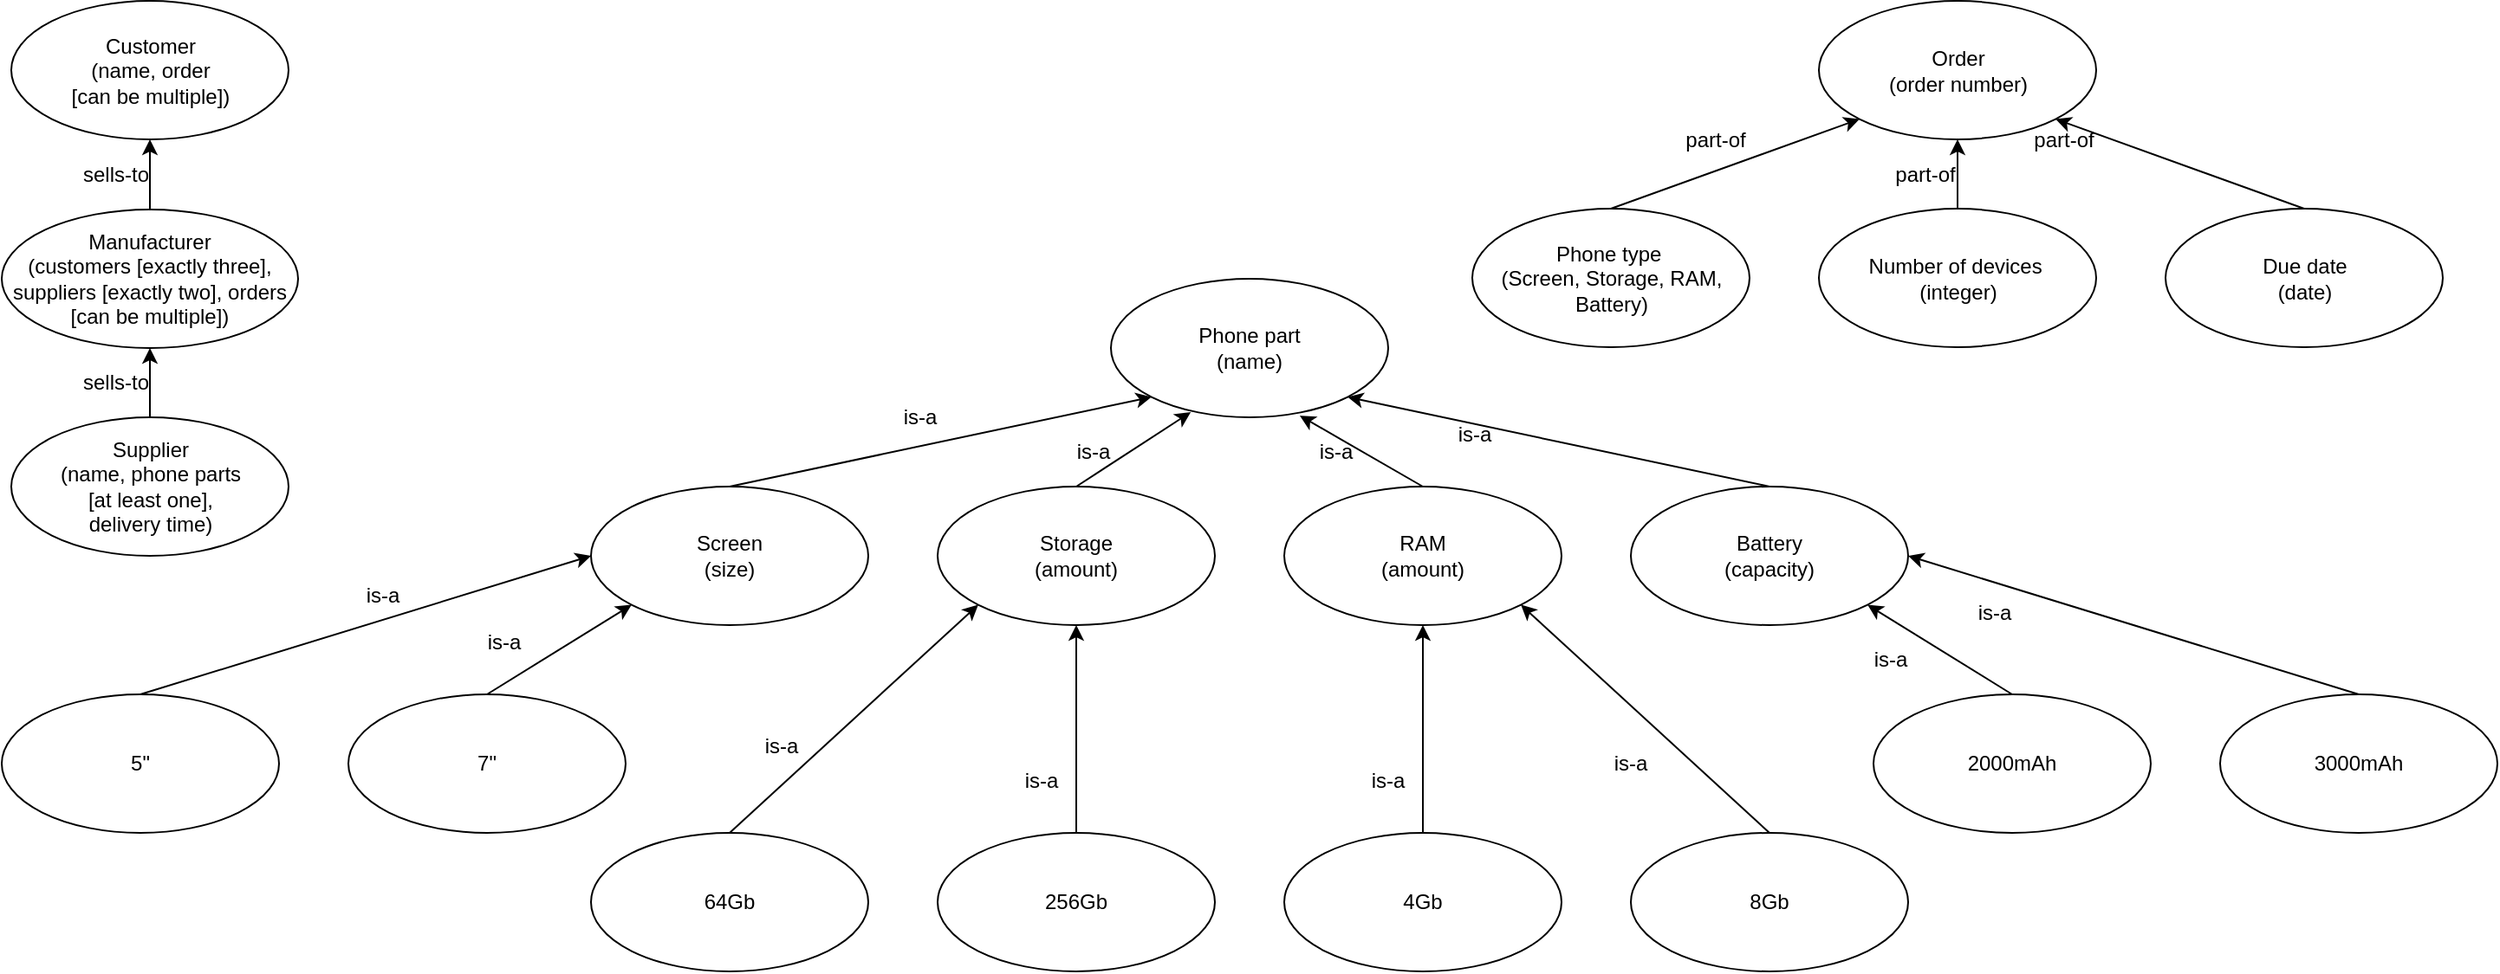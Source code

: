 <mxfile version="12.3.0" type="device" pages="1"><diagram id="s2jfHGtgPXUQUke0dWK4" name="Page-1"><mxGraphModel dx="3200" dy="1064" grid="1" gridSize="10" guides="1" tooltips="1" connect="1" arrows="1" fold="1" page="1" pageScale="1" pageWidth="1169" pageHeight="827" math="0" shadow="0"><root><mxCell id="0"/><mxCell id="1" parent="0"/><mxCell id="tKDYNJV43A6VLwMP0Zf8-1" value="Phone part&lt;br&gt;(name)" style="ellipse;whiteSpace=wrap;html=1;" vertex="1" parent="1"><mxGeometry x="400" y="240" width="160" height="80" as="geometry"/></mxCell><mxCell id="tKDYNJV43A6VLwMP0Zf8-2" value="Screen&lt;br&gt;(size)" style="ellipse;whiteSpace=wrap;html=1;" vertex="1" parent="1"><mxGeometry x="100" y="360" width="160" height="80" as="geometry"/></mxCell><mxCell id="tKDYNJV43A6VLwMP0Zf8-3" value="Storage&lt;br&gt;(amount)" style="ellipse;whiteSpace=wrap;html=1;" vertex="1" parent="1"><mxGeometry x="300" y="360" width="160" height="80" as="geometry"/></mxCell><mxCell id="tKDYNJV43A6VLwMP0Zf8-4" value="RAM&lt;br&gt;(amount)" style="ellipse;whiteSpace=wrap;html=1;" vertex="1" parent="1"><mxGeometry x="500" y="360" width="160" height="80" as="geometry"/></mxCell><mxCell id="tKDYNJV43A6VLwMP0Zf8-5" value="Battery&lt;br&gt;(capacity)" style="ellipse;whiteSpace=wrap;html=1;" vertex="1" parent="1"><mxGeometry x="700" y="360" width="160" height="80" as="geometry"/></mxCell><mxCell id="tKDYNJV43A6VLwMP0Zf8-7" value="" style="endArrow=classic;html=1;exitX=0.5;exitY=0;exitDx=0;exitDy=0;entryX=0;entryY=1;entryDx=0;entryDy=0;" edge="1" parent="1" source="tKDYNJV43A6VLwMP0Zf8-2" target="tKDYNJV43A6VLwMP0Zf8-1"><mxGeometry width="50" height="50" relative="1" as="geometry"><mxPoint x="100" y="510" as="sourcePoint"/><mxPoint x="150" y="460" as="targetPoint"/></mxGeometry></mxCell><mxCell id="tKDYNJV43A6VLwMP0Zf8-8" value="" style="endArrow=classic;html=1;exitX=0.5;exitY=0;exitDx=0;exitDy=0;entryX=0.288;entryY=0.963;entryDx=0;entryDy=0;entryPerimeter=0;" edge="1" parent="1" source="tKDYNJV43A6VLwMP0Zf8-3" target="tKDYNJV43A6VLwMP0Zf8-1"><mxGeometry width="50" height="50" relative="1" as="geometry"><mxPoint x="378.5" y="360" as="sourcePoint"/><mxPoint x="621.931" y="308.284" as="targetPoint"/></mxGeometry></mxCell><mxCell id="tKDYNJV43A6VLwMP0Zf8-9" value="" style="endArrow=classic;html=1;exitX=0.5;exitY=0;exitDx=0;exitDy=0;entryX=0.681;entryY=0.988;entryDx=0;entryDy=0;entryPerimeter=0;" edge="1" parent="1" source="tKDYNJV43A6VLwMP0Zf8-4" target="tKDYNJV43A6VLwMP0Zf8-1"><mxGeometry width="50" height="50" relative="1" as="geometry"><mxPoint x="100" y="510" as="sourcePoint"/><mxPoint x="150" y="460" as="targetPoint"/></mxGeometry></mxCell><mxCell id="tKDYNJV43A6VLwMP0Zf8-10" value="" style="endArrow=classic;html=1;exitX=0.5;exitY=0;exitDx=0;exitDy=0;entryX=1;entryY=1;entryDx=0;entryDy=0;" edge="1" parent="1" source="tKDYNJV43A6VLwMP0Zf8-5" target="tKDYNJV43A6VLwMP0Zf8-1"><mxGeometry width="50" height="50" relative="1" as="geometry"><mxPoint x="100" y="510" as="sourcePoint"/><mxPoint x="150" y="460" as="targetPoint"/></mxGeometry></mxCell><mxCell id="tKDYNJV43A6VLwMP0Zf8-11" value="5&quot;" style="ellipse;whiteSpace=wrap;html=1;" vertex="1" parent="1"><mxGeometry x="-240" y="480" width="160" height="80" as="geometry"/></mxCell><mxCell id="tKDYNJV43A6VLwMP0Zf8-12" value="7&quot;" style="ellipse;whiteSpace=wrap;html=1;" vertex="1" parent="1"><mxGeometry x="-40" y="480" width="160" height="80" as="geometry"/></mxCell><mxCell id="tKDYNJV43A6VLwMP0Zf8-13" value="" style="endArrow=classic;html=1;exitX=0.5;exitY=0;exitDx=0;exitDy=0;entryX=0;entryY=0.5;entryDx=0;entryDy=0;" edge="1" parent="1" source="tKDYNJV43A6VLwMP0Zf8-11" target="tKDYNJV43A6VLwMP0Zf8-2"><mxGeometry width="50" height="50" relative="1" as="geometry"><mxPoint x="-120" y="630" as="sourcePoint"/><mxPoint x="-70" y="580" as="targetPoint"/></mxGeometry></mxCell><mxCell id="tKDYNJV43A6VLwMP0Zf8-14" value="" style="endArrow=classic;html=1;exitX=0.5;exitY=0;exitDx=0;exitDy=0;entryX=0;entryY=1;entryDx=0;entryDy=0;" edge="1" parent="1" source="tKDYNJV43A6VLwMP0Zf8-12" target="tKDYNJV43A6VLwMP0Zf8-2"><mxGeometry width="50" height="50" relative="1" as="geometry"><mxPoint x="-120" y="630" as="sourcePoint"/><mxPoint x="-70" y="580" as="targetPoint"/></mxGeometry></mxCell><mxCell id="tKDYNJV43A6VLwMP0Zf8-15" value="64Gb" style="ellipse;whiteSpace=wrap;html=1;" vertex="1" parent="1"><mxGeometry x="100" y="560" width="160" height="80" as="geometry"/></mxCell><mxCell id="tKDYNJV43A6VLwMP0Zf8-16" value="256Gb" style="ellipse;whiteSpace=wrap;html=1;" vertex="1" parent="1"><mxGeometry x="300" y="560" width="160" height="80" as="geometry"/></mxCell><mxCell id="tKDYNJV43A6VLwMP0Zf8-17" value="4Gb" style="ellipse;whiteSpace=wrap;html=1;" vertex="1" parent="1"><mxGeometry x="500" y="560" width="160" height="80" as="geometry"/></mxCell><mxCell id="tKDYNJV43A6VLwMP0Zf8-18" value="8Gb" style="ellipse;whiteSpace=wrap;html=1;" vertex="1" parent="1"><mxGeometry x="700" y="560" width="160" height="80" as="geometry"/></mxCell><mxCell id="tKDYNJV43A6VLwMP0Zf8-19" value="2000mAh" style="ellipse;whiteSpace=wrap;html=1;" vertex="1" parent="1"><mxGeometry x="840" y="480" width="160" height="80" as="geometry"/></mxCell><mxCell id="tKDYNJV43A6VLwMP0Zf8-20" value="3000mAh" style="ellipse;whiteSpace=wrap;html=1;" vertex="1" parent="1"><mxGeometry x="1040" y="480" width="160" height="80" as="geometry"/></mxCell><mxCell id="tKDYNJV43A6VLwMP0Zf8-21" value="" style="endArrow=classic;html=1;entryX=0;entryY=1;entryDx=0;entryDy=0;exitX=0.5;exitY=0;exitDx=0;exitDy=0;" edge="1" parent="1" source="tKDYNJV43A6VLwMP0Zf8-15" target="tKDYNJV43A6VLwMP0Zf8-3"><mxGeometry width="50" height="50" relative="1" as="geometry"><mxPoint x="-180" y="710" as="sourcePoint"/><mxPoint x="-130" y="660" as="targetPoint"/></mxGeometry></mxCell><mxCell id="tKDYNJV43A6VLwMP0Zf8-22" value="" style="endArrow=classic;html=1;exitX=0.5;exitY=0;exitDx=0;exitDy=0;entryX=0.5;entryY=1;entryDx=0;entryDy=0;" edge="1" parent="1" source="tKDYNJV43A6VLwMP0Zf8-16" target="tKDYNJV43A6VLwMP0Zf8-3"><mxGeometry width="50" height="50" relative="1" as="geometry"><mxPoint x="380" y="545" as="sourcePoint"/><mxPoint x="430" y="495" as="targetPoint"/></mxGeometry></mxCell><mxCell id="tKDYNJV43A6VLwMP0Zf8-23" value="" style="endArrow=classic;html=1;entryX=0.5;entryY=1;entryDx=0;entryDy=0;" edge="1" parent="1" source="tKDYNJV43A6VLwMP0Zf8-17" target="tKDYNJV43A6VLwMP0Zf8-4"><mxGeometry width="50" height="50" relative="1" as="geometry"><mxPoint x="-180" y="710" as="sourcePoint"/><mxPoint x="-130" y="660" as="targetPoint"/></mxGeometry></mxCell><mxCell id="tKDYNJV43A6VLwMP0Zf8-24" value="" style="endArrow=classic;html=1;exitX=0.5;exitY=0;exitDx=0;exitDy=0;entryX=1;entryY=1;entryDx=0;entryDy=0;" edge="1" parent="1" source="tKDYNJV43A6VLwMP0Zf8-18" target="tKDYNJV43A6VLwMP0Zf8-4"><mxGeometry width="50" height="50" relative="1" as="geometry"><mxPoint x="730" y="540" as="sourcePoint"/><mxPoint x="780" y="490" as="targetPoint"/></mxGeometry></mxCell><mxCell id="tKDYNJV43A6VLwMP0Zf8-25" value="" style="endArrow=classic;html=1;exitX=0.5;exitY=0;exitDx=0;exitDy=0;entryX=1;entryY=1;entryDx=0;entryDy=0;" edge="1" parent="1" source="tKDYNJV43A6VLwMP0Zf8-19" target="tKDYNJV43A6VLwMP0Zf8-5"><mxGeometry width="50" height="50" relative="1" as="geometry"><mxPoint x="920" y="425" as="sourcePoint"/><mxPoint x="970" y="375" as="targetPoint"/></mxGeometry></mxCell><mxCell id="tKDYNJV43A6VLwMP0Zf8-26" value="" style="endArrow=classic;html=1;exitX=0.5;exitY=0;exitDx=0;exitDy=0;entryX=1;entryY=0.5;entryDx=0;entryDy=0;" edge="1" parent="1" source="tKDYNJV43A6VLwMP0Zf8-20" target="tKDYNJV43A6VLwMP0Zf8-5"><mxGeometry width="50" height="50" relative="1" as="geometry"><mxPoint x="520" y="750" as="sourcePoint"/><mxPoint x="570" y="700" as="targetPoint"/></mxGeometry></mxCell><mxCell id="tKDYNJV43A6VLwMP0Zf8-27" value="is-a" style="text;html=1;strokeColor=none;fillColor=none;align=center;verticalAlign=middle;whiteSpace=wrap;rounded=0;" vertex="1" parent="1"><mxGeometry x="-40" y="413" width="40" height="20" as="geometry"/></mxCell><mxCell id="tKDYNJV43A6VLwMP0Zf8-28" value="is-a" style="text;html=1;strokeColor=none;fillColor=none;align=center;verticalAlign=middle;whiteSpace=wrap;rounded=0;" vertex="1" parent="1"><mxGeometry x="30" y="440" width="40" height="20" as="geometry"/></mxCell><mxCell id="tKDYNJV43A6VLwMP0Zf8-29" value="is-a" style="text;html=1;strokeColor=none;fillColor=none;align=center;verticalAlign=middle;whiteSpace=wrap;rounded=0;" vertex="1" parent="1"><mxGeometry x="190" y="500" width="40" height="20" as="geometry"/></mxCell><mxCell id="tKDYNJV43A6VLwMP0Zf8-30" value="is-a" style="text;html=1;strokeColor=none;fillColor=none;align=center;verticalAlign=middle;whiteSpace=wrap;rounded=0;" vertex="1" parent="1"><mxGeometry x="340" y="520" width="40" height="20" as="geometry"/></mxCell><mxCell id="tKDYNJV43A6VLwMP0Zf8-31" value="is-a" style="text;html=1;strokeColor=none;fillColor=none;align=center;verticalAlign=middle;whiteSpace=wrap;rounded=0;" vertex="1" parent="1"><mxGeometry x="540" y="520" width="40" height="20" as="geometry"/></mxCell><mxCell id="tKDYNJV43A6VLwMP0Zf8-32" value="is-a" style="text;html=1;strokeColor=none;fillColor=none;align=center;verticalAlign=middle;whiteSpace=wrap;rounded=0;" vertex="1" parent="1"><mxGeometry x="680" y="510" width="40" height="20" as="geometry"/></mxCell><mxCell id="tKDYNJV43A6VLwMP0Zf8-33" value="is-a" style="text;html=1;strokeColor=none;fillColor=none;align=center;verticalAlign=middle;whiteSpace=wrap;rounded=0;" vertex="1" parent="1"><mxGeometry x="830" y="450" width="40" height="20" as="geometry"/></mxCell><mxCell id="tKDYNJV43A6VLwMP0Zf8-34" value="is-a" style="text;html=1;strokeColor=none;fillColor=none;align=center;verticalAlign=middle;whiteSpace=wrap;rounded=0;" vertex="1" parent="1"><mxGeometry x="890" y="423" width="40" height="20" as="geometry"/></mxCell><mxCell id="tKDYNJV43A6VLwMP0Zf8-35" value="is-a" style="text;html=1;strokeColor=none;fillColor=none;align=center;verticalAlign=middle;whiteSpace=wrap;rounded=0;" vertex="1" parent="1"><mxGeometry x="270" y="310" width="40" height="20" as="geometry"/></mxCell><mxCell id="tKDYNJV43A6VLwMP0Zf8-36" value="is-a" style="text;html=1;strokeColor=none;fillColor=none;align=center;verticalAlign=middle;whiteSpace=wrap;rounded=0;" vertex="1" parent="1"><mxGeometry x="370" y="330" width="40" height="20" as="geometry"/></mxCell><mxCell id="tKDYNJV43A6VLwMP0Zf8-37" value="is-a" style="text;html=1;strokeColor=none;fillColor=none;align=center;verticalAlign=middle;whiteSpace=wrap;rounded=0;" vertex="1" parent="1"><mxGeometry x="510" y="330" width="40" height="20" as="geometry"/></mxCell><mxCell id="tKDYNJV43A6VLwMP0Zf8-38" value="is-a" style="text;html=1;strokeColor=none;fillColor=none;align=center;verticalAlign=middle;whiteSpace=wrap;rounded=0;" vertex="1" parent="1"><mxGeometry x="590" y="320" width="40" height="20" as="geometry"/></mxCell><mxCell id="tKDYNJV43A6VLwMP0Zf8-45" style="edgeStyle=orthogonalEdgeStyle;rounded=0;orthogonalLoop=1;jettySize=auto;html=1;exitX=0.5;exitY=0;exitDx=0;exitDy=0;entryX=0.5;entryY=1;entryDx=0;entryDy=0;" edge="1" parent="1" source="tKDYNJV43A6VLwMP0Zf8-39" target="tKDYNJV43A6VLwMP0Zf8-42"><mxGeometry relative="1" as="geometry"/></mxCell><mxCell id="tKDYNJV43A6VLwMP0Zf8-39" value="Supplier&lt;br&gt;(name, phone parts &lt;br&gt;[at least one], &lt;br&gt;delivery time)" style="ellipse;whiteSpace=wrap;html=1;" vertex="1" parent="1"><mxGeometry x="-234.5" y="320" width="160" height="80" as="geometry"/></mxCell><mxCell id="tKDYNJV43A6VLwMP0Zf8-46" style="edgeStyle=orthogonalEdgeStyle;rounded=0;orthogonalLoop=1;jettySize=auto;html=1;exitX=0.5;exitY=0;exitDx=0;exitDy=0;entryX=0.5;entryY=1;entryDx=0;entryDy=0;" edge="1" parent="1" source="tKDYNJV43A6VLwMP0Zf8-42" target="tKDYNJV43A6VLwMP0Zf8-43"><mxGeometry relative="1" as="geometry"/></mxCell><mxCell id="tKDYNJV43A6VLwMP0Zf8-42" value="Manufacturer&lt;br&gt;(customers [exactly three],&lt;br&gt;suppliers [exactly two], orders [can be multiple])" style="ellipse;whiteSpace=wrap;html=1;" vertex="1" parent="1"><mxGeometry x="-240" y="200" width="171" height="80" as="geometry"/></mxCell><mxCell id="tKDYNJV43A6VLwMP0Zf8-43" value="Customer&lt;br&gt;(name, order &lt;br&gt;[can be multiple])" style="ellipse;whiteSpace=wrap;html=1;" vertex="1" parent="1"><mxGeometry x="-234.5" y="79.5" width="160" height="80" as="geometry"/></mxCell><mxCell id="tKDYNJV43A6VLwMP0Zf8-47" value="sells-to" style="text;html=1;strokeColor=none;fillColor=none;align=center;verticalAlign=middle;whiteSpace=wrap;rounded=0;" vertex="1" parent="1"><mxGeometry x="-194.5" y="290" width="40" height="20" as="geometry"/></mxCell><mxCell id="tKDYNJV43A6VLwMP0Zf8-49" value="sells-to" style="text;html=1;strokeColor=none;fillColor=none;align=center;verticalAlign=middle;whiteSpace=wrap;rounded=0;" vertex="1" parent="1"><mxGeometry x="-194.5" y="170" width="40" height="20" as="geometry"/></mxCell><mxCell id="tKDYNJV43A6VLwMP0Zf8-51" value="Order&lt;br&gt;(order number)" style="ellipse;whiteSpace=wrap;html=1;" vertex="1" parent="1"><mxGeometry x="808.5" y="79.5" width="160" height="80" as="geometry"/></mxCell><mxCell id="tKDYNJV43A6VLwMP0Zf8-53" value="Phone type&amp;nbsp;&lt;br&gt;(Screen, Storage, RAM, Battery)" style="ellipse;whiteSpace=wrap;html=1;" vertex="1" parent="1"><mxGeometry x="608.5" y="199.5" width="160" height="80" as="geometry"/></mxCell><mxCell id="tKDYNJV43A6VLwMP0Zf8-57" style="edgeStyle=orthogonalEdgeStyle;rounded=0;orthogonalLoop=1;jettySize=auto;html=1;exitX=0.5;exitY=0;exitDx=0;exitDy=0;entryX=0.5;entryY=1;entryDx=0;entryDy=0;" edge="1" parent="1" source="tKDYNJV43A6VLwMP0Zf8-54" target="tKDYNJV43A6VLwMP0Zf8-51"><mxGeometry relative="1" as="geometry"/></mxCell><mxCell id="tKDYNJV43A6VLwMP0Zf8-54" value="Number of devices&amp;nbsp;&lt;br&gt;(integer)" style="ellipse;whiteSpace=wrap;html=1;" vertex="1" parent="1"><mxGeometry x="808.5" y="199.5" width="160" height="80" as="geometry"/></mxCell><mxCell id="tKDYNJV43A6VLwMP0Zf8-55" value="Due date&lt;br&gt;(date)" style="ellipse;whiteSpace=wrap;html=1;" vertex="1" parent="1"><mxGeometry x="1008.5" y="199.5" width="160" height="80" as="geometry"/></mxCell><mxCell id="tKDYNJV43A6VLwMP0Zf8-56" value="" style="endArrow=classic;html=1;exitX=0.5;exitY=0;exitDx=0;exitDy=0;entryX=0;entryY=1;entryDx=0;entryDy=0;" edge="1" parent="1" source="tKDYNJV43A6VLwMP0Zf8-53" target="tKDYNJV43A6VLwMP0Zf8-51"><mxGeometry width="50" height="50" relative="1" as="geometry"><mxPoint x="678.5" y="179" as="sourcePoint"/><mxPoint x="728.5" y="129" as="targetPoint"/></mxGeometry></mxCell><mxCell id="tKDYNJV43A6VLwMP0Zf8-58" value="" style="endArrow=classic;html=1;exitX=0.5;exitY=0;exitDx=0;exitDy=0;entryX=1;entryY=1;entryDx=0;entryDy=0;" edge="1" parent="1" source="tKDYNJV43A6VLwMP0Zf8-55" target="tKDYNJV43A6VLwMP0Zf8-51"><mxGeometry width="50" height="50" relative="1" as="geometry"><mxPoint x="778.5" y="359" as="sourcePoint"/><mxPoint x="828.5" y="309" as="targetPoint"/></mxGeometry></mxCell><mxCell id="tKDYNJV43A6VLwMP0Zf8-59" value="part-of" style="text;html=1;strokeColor=none;fillColor=none;align=center;verticalAlign=middle;whiteSpace=wrap;rounded=0;" vertex="1" parent="1"><mxGeometry x="728.5" y="150" width="40" height="20" as="geometry"/></mxCell><mxCell id="tKDYNJV43A6VLwMP0Zf8-62" value="part-of" style="text;html=1;strokeColor=none;fillColor=none;align=center;verticalAlign=middle;whiteSpace=wrap;rounded=0;" vertex="1" parent="1"><mxGeometry x="850" y="170" width="40" height="20" as="geometry"/></mxCell><mxCell id="tKDYNJV43A6VLwMP0Zf8-63" value="part-of" style="text;html=1;strokeColor=none;fillColor=none;align=center;verticalAlign=middle;whiteSpace=wrap;rounded=0;" vertex="1" parent="1"><mxGeometry x="930" y="150" width="40" height="20" as="geometry"/></mxCell></root></mxGraphModel></diagram></mxfile>